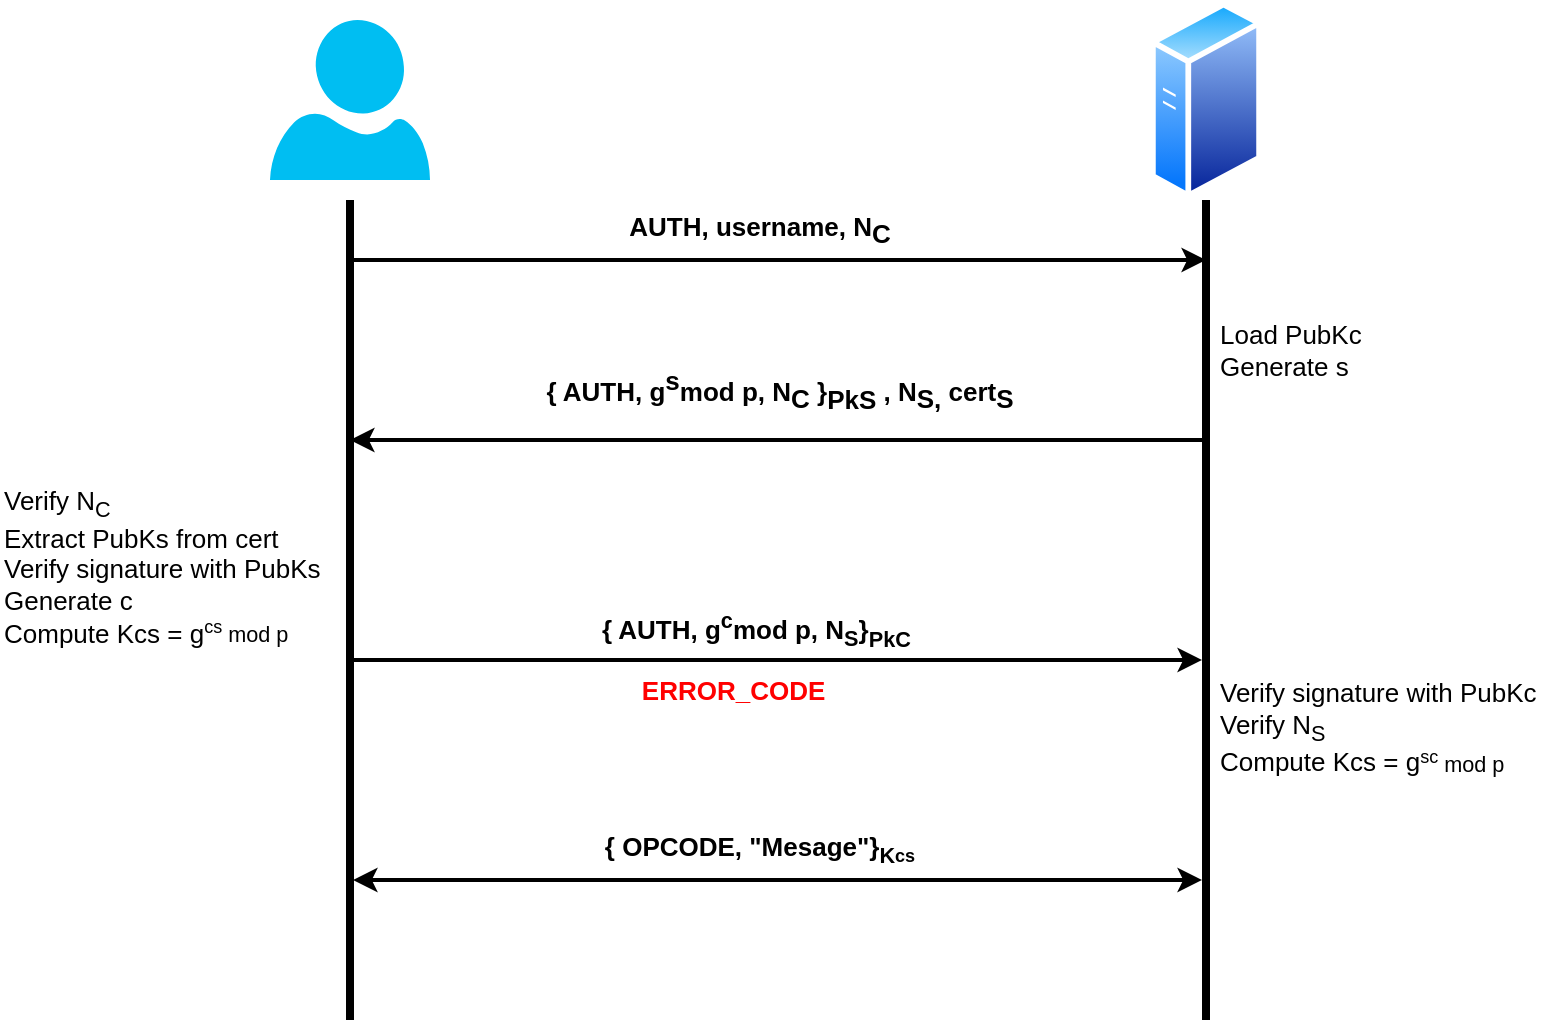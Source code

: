 <mxfile version="16.0.3"><diagram id="nC_2VJVUTyamqz3GQqp0" name="Page-1"><mxGraphModel dx="1422" dy="744" grid="1" gridSize="10" guides="1" tooltips="1" connect="1" arrows="1" fold="1" page="1" pageScale="1" pageWidth="850" pageHeight="1100" math="0" shadow="0"><root><mxCell id="0"/><mxCell id="1" parent="0"/><mxCell id="DWfG4LB8nmVek_DGBe8i-6" value="" style="aspect=fixed;perimeter=ellipsePerimeter;html=1;align=center;shadow=0;dashed=0;spacingTop=3;image;image=img/lib/active_directory/generic_server.svg;" parent="1" vertex="1"><mxGeometry x="620" y="100" width="56" height="100" as="geometry"/></mxCell><mxCell id="DWfG4LB8nmVek_DGBe8i-7" value="" style="verticalLabelPosition=bottom;html=1;verticalAlign=top;align=center;strokeColor=none;fillColor=#00BEF2;shape=mxgraph.azure.user;" parent="1" vertex="1"><mxGeometry x="180" y="110" width="80" height="80" as="geometry"/></mxCell><mxCell id="DWfG4LB8nmVek_DGBe8i-8" value="" style="line;strokeWidth=4;direction=south;html=1;perimeter=backbonePerimeter;points=[];outlineConnect=0;" parent="1" vertex="1"><mxGeometry x="215" y="200" width="10" height="410" as="geometry"/></mxCell><mxCell id="DWfG4LB8nmVek_DGBe8i-9" value="" style="line;strokeWidth=4;direction=south;html=1;perimeter=backbonePerimeter;points=[];outlineConnect=0;" parent="1" vertex="1"><mxGeometry x="643" y="200" width="10" height="410" as="geometry"/></mxCell><mxCell id="DWfG4LB8nmVek_DGBe8i-12" value="" style="endArrow=classic;html=1;rounded=0;strokeWidth=2;" parent="1" source="DWfG4LB8nmVek_DGBe8i-8" edge="1"><mxGeometry width="50" height="50" relative="1" as="geometry"><mxPoint x="230" y="230" as="sourcePoint"/><mxPoint x="648" y="230" as="targetPoint"/><Array as="points"><mxPoint x="360" y="230"/><mxPoint x="460" y="230"/></Array></mxGeometry></mxCell><mxCell id="DWfG4LB8nmVek_DGBe8i-14" value="" style="endArrow=classic;html=1;rounded=0;strokeWidth=2;" parent="1" source="DWfG4LB8nmVek_DGBe8i-9" edge="1"><mxGeometry width="50" height="50" relative="1" as="geometry"><mxPoint x="640" y="320" as="sourcePoint"/><mxPoint x="220" y="320" as="targetPoint"/></mxGeometry></mxCell><mxCell id="DWfG4LB8nmVek_DGBe8i-15" value="" style="endArrow=classic;html=1;rounded=0;strokeWidth=2;" parent="1" source="DWfG4LB8nmVek_DGBe8i-8" target="DWfG4LB8nmVek_DGBe8i-9" edge="1"><mxGeometry width="50" height="50" relative="1" as="geometry"><mxPoint x="230" y="400" as="sourcePoint"/><mxPoint x="648" y="450" as="targetPoint"/><Array as="points"><mxPoint x="620" y="430"/></Array></mxGeometry></mxCell><mxCell id="DWfG4LB8nmVek_DGBe8i-16" value="AUTH, username, N&lt;sub style=&quot;font-size: 13px&quot;&gt;C&lt;/sub&gt;" style="text;html=1;strokeColor=none;fillColor=none;align=center;verticalAlign=middle;whiteSpace=wrap;rounded=0;fontStyle=1;fontSize=13;" parent="1" vertex="1"><mxGeometry x="345" y="200" width="160" height="30" as="geometry"/></mxCell><mxCell id="DWfG4LB8nmVek_DGBe8i-17" value="{ AUTH, g&lt;sup style=&quot;font-size: 13px&quot;&gt;s&lt;/sup&gt;mod p, N&lt;sub style=&quot;font-size: 13px&quot;&gt;C &lt;/sub&gt;}&lt;span style=&quot;font-size: 13px&quot;&gt;&lt;sub style=&quot;font-size: 13px&quot;&gt;PkS&amp;nbsp;&lt;/sub&gt;&lt;/span&gt;, N&lt;sub style=&quot;font-size: 13px&quot;&gt;S, &lt;/sub&gt;cert&lt;sub style=&quot;font-size: 13px&quot;&gt;S&lt;/sub&gt;" style="text;html=1;strokeColor=none;fillColor=none;align=center;verticalAlign=middle;whiteSpace=wrap;rounded=0;strokeWidth=3;fontSize=13;fontStyle=1" parent="1" vertex="1"><mxGeometry x="250" y="280" width="370" height="30" as="geometry"/></mxCell><mxCell id="DWfG4LB8nmVek_DGBe8i-18" value="{ AUTH, g&lt;sup&gt;c&lt;/sup&gt;mod p, N&lt;sub&gt;S&lt;/sub&gt;}&lt;span style=&quot;font-size: 13px&quot;&gt;&lt;span style=&quot;font-size: 13px&quot;&gt;&lt;sub&gt;PkC&lt;/sub&gt;&lt;/span&gt;&lt;sub style=&quot;font-size: 13px&quot;&gt;&amp;nbsp;&lt;/sub&gt;&lt;/span&gt;" style="text;html=1;strokeColor=none;fillColor=none;align=center;verticalAlign=middle;whiteSpace=wrap;rounded=0;strokeWidth=3;fontSize=13;fontStyle=1" parent="1" vertex="1"><mxGeometry x="240" y="400" width="370" height="30" as="geometry"/></mxCell><mxCell id="DWfG4LB8nmVek_DGBe8i-19" value="&amp;nbsp;ERROR_CODE" style="text;html=1;strokeColor=none;fillColor=none;align=center;verticalAlign=middle;whiteSpace=wrap;rounded=0;strokeWidth=3;fontSize=13;fontStyle=1;fontColor=#FF0000;" parent="1" vertex="1"><mxGeometry x="225" y="430" width="370" height="30" as="geometry"/></mxCell><mxCell id="DWfG4LB8nmVek_DGBe8i-22" value="" style="endArrow=classic;startArrow=classic;html=1;rounded=0;fontSize=13;fontColor=#FF0000;strokeWidth=2;" parent="1" source="DWfG4LB8nmVek_DGBe8i-8" target="DWfG4LB8nmVek_DGBe8i-9" edge="1"><mxGeometry width="50" height="50" relative="1" as="geometry"><mxPoint x="375" y="540" as="sourcePoint"/><mxPoint x="425" y="490" as="targetPoint"/><Array as="points"><mxPoint x="310" y="540"/></Array></mxGeometry></mxCell><mxCell id="DWfG4LB8nmVek_DGBe8i-23" value="{ OPCODE, &quot;Mesage&quot;}&lt;sub&gt;K&lt;/sub&gt;&lt;span style=&quot;font-size: 10.833px&quot;&gt;&lt;sub&gt;cs&lt;/sub&gt;&lt;/span&gt;" style="text;html=1;strokeColor=none;fillColor=none;align=center;verticalAlign=middle;whiteSpace=wrap;rounded=0;strokeWidth=3;fontSize=13;fontStyle=1" parent="1" vertex="1"><mxGeometry x="240" y="510" width="370" height="30" as="geometry"/></mxCell><mxCell id="DWfG4LB8nmVek_DGBe8i-25" value="Load PubKc&lt;br&gt;Generate s" style="text;html=1;strokeColor=none;fillColor=none;align=left;verticalAlign=middle;whiteSpace=wrap;rounded=0;fontSize=13;fontColor=#000000;" parent="1" vertex="1"><mxGeometry x="653" y="260" width="80" height="30" as="geometry"/></mxCell><mxCell id="DWfG4LB8nmVek_DGBe8i-27" value="Verify N&lt;sub&gt;C&lt;br&gt;&lt;/sub&gt;Extract PubKs from cert&lt;br&gt;Verify signature with PubKs&lt;br&gt;Generate c&lt;br&gt;Compute Kcs = g&lt;span style=&quot;font-size: 10.833px&quot;&gt;&lt;sup&gt;cs&lt;/sup&gt;&amp;nbsp;mod p&lt;/span&gt;&lt;sub&gt;&lt;br&gt;&lt;/sub&gt;" style="text;html=1;strokeColor=none;fillColor=none;align=left;verticalAlign=middle;whiteSpace=wrap;rounded=0;fontSize=13;fontColor=#000000;" parent="1" vertex="1"><mxGeometry x="45" y="340" width="170" height="90" as="geometry"/></mxCell><mxCell id="DWfG4LB8nmVek_DGBe8i-34" value="Verify signature with PubKc&lt;br&gt;Verify N&lt;sub&gt;S&amp;nbsp;&lt;br&gt;&lt;/sub&gt;Compute Kcs = g&lt;span style=&quot;font-size: 10.833px&quot;&gt;&lt;sup&gt;sc&lt;/sup&gt;&amp;nbsp;mod p&lt;/span&gt;&lt;span style=&quot;font-size: 10.833px&quot;&gt;&lt;sub&gt;&lt;br&gt;&lt;/sub&gt;&lt;/span&gt;" style="text;html=1;strokeColor=none;fillColor=none;align=left;verticalAlign=middle;whiteSpace=wrap;rounded=0;fontSize=13;fontColor=#000000;" parent="1" vertex="1"><mxGeometry x="653" y="440" width="170" height="50" as="geometry"/></mxCell></root></mxGraphModel></diagram></mxfile>